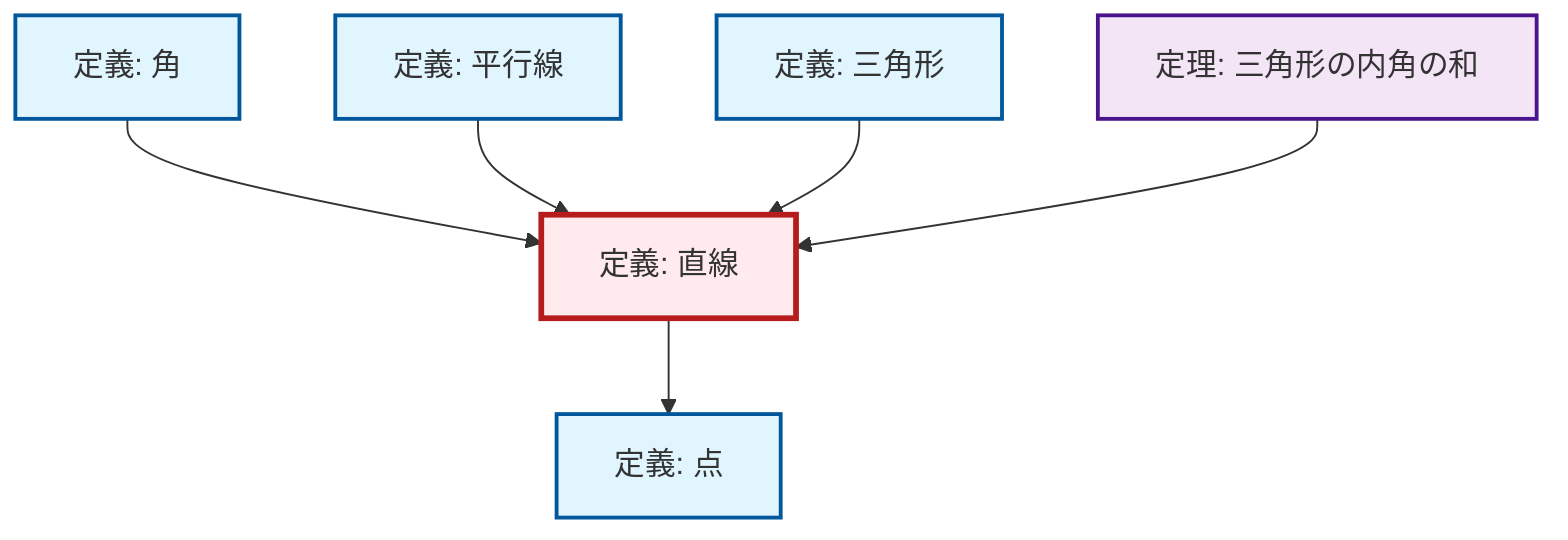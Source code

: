 graph TD
    classDef definition fill:#e1f5fe,stroke:#01579b,stroke-width:2px
    classDef theorem fill:#f3e5f5,stroke:#4a148c,stroke-width:2px
    classDef axiom fill:#fff3e0,stroke:#e65100,stroke-width:2px
    classDef example fill:#e8f5e9,stroke:#1b5e20,stroke-width:2px
    classDef current fill:#ffebee,stroke:#b71c1c,stroke-width:3px
    def-angle["定義: 角"]:::definition
    def-point["定義: 点"]:::definition
    def-parallel["定義: 平行線"]:::definition
    def-triangle["定義: 三角形"]:::definition
    thm-angle-sum-triangle["定理: 三角形の内角の和"]:::theorem
    def-line["定義: 直線"]:::definition
    def-angle --> def-line
    def-parallel --> def-line
    def-triangle --> def-line
    thm-angle-sum-triangle --> def-line
    def-line --> def-point
    class def-line current